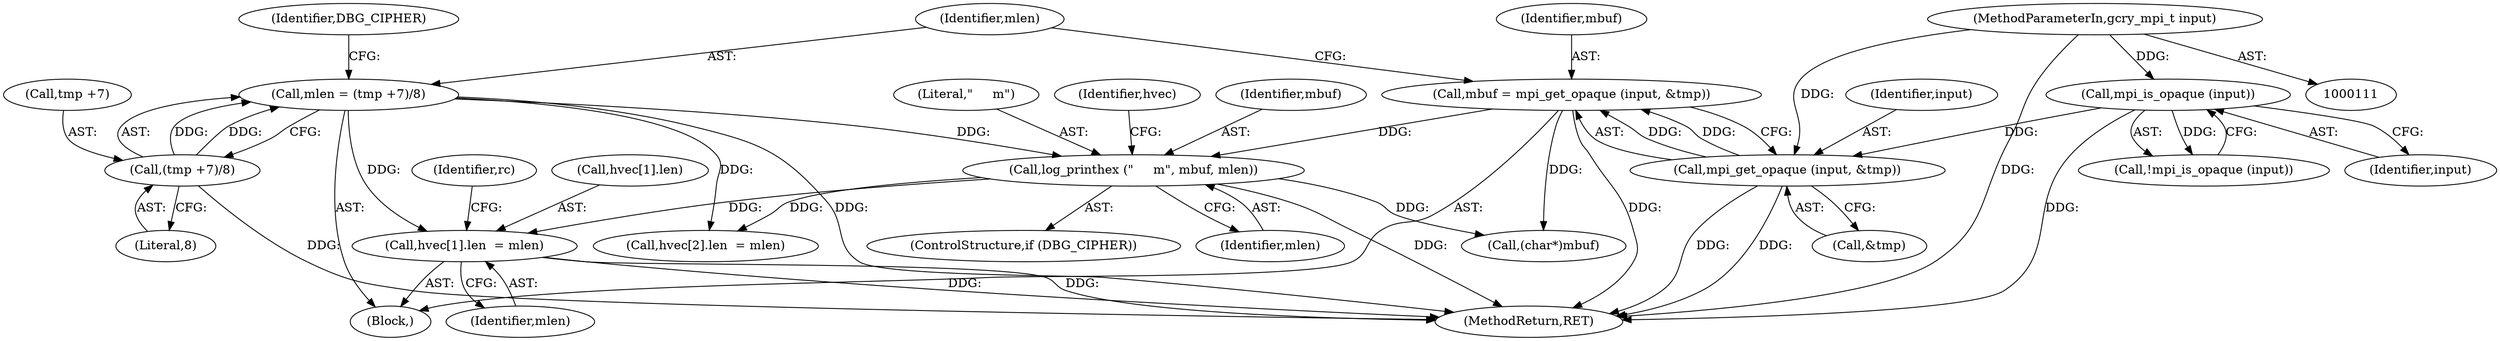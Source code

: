 digraph "0_gnupg_5a22de904a0a366ae79f03ff1e13a1232a89e26b@array" {
"1000366" [label="(Call,hvec[1].len  = mlen)"];
"1000323" [label="(Call,mlen = (tmp +7)/8)"];
"1000325" [label="(Call,(tmp +7)/8)"];
"1000332" [label="(Call,log_printhex (\"     m\", mbuf, mlen))"];
"1000317" [label="(Call,mbuf = mpi_get_opaque (input, &tmp))"];
"1000319" [label="(Call,mpi_get_opaque (input, &tmp))"];
"1000156" [label="(Call,mpi_is_opaque (input))"];
"1000112" [label="(MethodParameterIn,gcry_mpi_t input)"];
"1000155" [label="(Call,!mpi_is_opaque (input))"];
"1000339" [label="(Identifier,hvec)"];
"1000329" [label="(Literal,8)"];
"1000372" [label="(Identifier,mlen)"];
"1000496" [label="(Call,hvec[2].len  = mlen)"];
"1000335" [label="(Identifier,mlen)"];
"1000332" [label="(Call,log_printhex (\"     m\", mbuf, mlen))"];
"1000334" [label="(Identifier,mbuf)"];
"1000331" [label="(Identifier,DBG_CIPHER)"];
"1000318" [label="(Identifier,mbuf)"];
"1000157" [label="(Identifier,input)"];
"1000319" [label="(Call,mpi_get_opaque (input, &tmp))"];
"1000374" [label="(Identifier,rc)"];
"1000324" [label="(Identifier,mlen)"];
"1000323" [label="(Call,mlen = (tmp +7)/8)"];
"1000325" [label="(Call,(tmp +7)/8)"];
"1000367" [label="(Call,hvec[1].len)"];
"1000363" [label="(Call,(char*)mbuf)"];
"1000366" [label="(Call,hvec[1].len  = mlen)"];
"1000610" [label="(MethodReturn,RET)"];
"1000112" [label="(MethodParameterIn,gcry_mpi_t input)"];
"1000118" [label="(Block,)"];
"1000333" [label="(Literal,\"     m\")"];
"1000320" [label="(Identifier,input)"];
"1000156" [label="(Call,mpi_is_opaque (input))"];
"1000317" [label="(Call,mbuf = mpi_get_opaque (input, &tmp))"];
"1000321" [label="(Call,&tmp)"];
"1000330" [label="(ControlStructure,if (DBG_CIPHER))"];
"1000326" [label="(Call,tmp +7)"];
"1000366" -> "1000118"  [label="AST: "];
"1000366" -> "1000372"  [label="CFG: "];
"1000367" -> "1000366"  [label="AST: "];
"1000372" -> "1000366"  [label="AST: "];
"1000374" -> "1000366"  [label="CFG: "];
"1000366" -> "1000610"  [label="DDG: "];
"1000366" -> "1000610"  [label="DDG: "];
"1000323" -> "1000366"  [label="DDG: "];
"1000332" -> "1000366"  [label="DDG: "];
"1000323" -> "1000118"  [label="AST: "];
"1000323" -> "1000325"  [label="CFG: "];
"1000324" -> "1000323"  [label="AST: "];
"1000325" -> "1000323"  [label="AST: "];
"1000331" -> "1000323"  [label="CFG: "];
"1000323" -> "1000610"  [label="DDG: "];
"1000325" -> "1000323"  [label="DDG: "];
"1000325" -> "1000323"  [label="DDG: "];
"1000323" -> "1000332"  [label="DDG: "];
"1000323" -> "1000496"  [label="DDG: "];
"1000325" -> "1000329"  [label="CFG: "];
"1000326" -> "1000325"  [label="AST: "];
"1000329" -> "1000325"  [label="AST: "];
"1000325" -> "1000610"  [label="DDG: "];
"1000332" -> "1000330"  [label="AST: "];
"1000332" -> "1000335"  [label="CFG: "];
"1000333" -> "1000332"  [label="AST: "];
"1000334" -> "1000332"  [label="AST: "];
"1000335" -> "1000332"  [label="AST: "];
"1000339" -> "1000332"  [label="CFG: "];
"1000332" -> "1000610"  [label="DDG: "];
"1000317" -> "1000332"  [label="DDG: "];
"1000332" -> "1000363"  [label="DDG: "];
"1000332" -> "1000496"  [label="DDG: "];
"1000317" -> "1000118"  [label="AST: "];
"1000317" -> "1000319"  [label="CFG: "];
"1000318" -> "1000317"  [label="AST: "];
"1000319" -> "1000317"  [label="AST: "];
"1000324" -> "1000317"  [label="CFG: "];
"1000317" -> "1000610"  [label="DDG: "];
"1000319" -> "1000317"  [label="DDG: "];
"1000319" -> "1000317"  [label="DDG: "];
"1000317" -> "1000363"  [label="DDG: "];
"1000319" -> "1000321"  [label="CFG: "];
"1000320" -> "1000319"  [label="AST: "];
"1000321" -> "1000319"  [label="AST: "];
"1000319" -> "1000610"  [label="DDG: "];
"1000319" -> "1000610"  [label="DDG: "];
"1000156" -> "1000319"  [label="DDG: "];
"1000112" -> "1000319"  [label="DDG: "];
"1000156" -> "1000155"  [label="AST: "];
"1000156" -> "1000157"  [label="CFG: "];
"1000157" -> "1000156"  [label="AST: "];
"1000155" -> "1000156"  [label="CFG: "];
"1000156" -> "1000610"  [label="DDG: "];
"1000156" -> "1000155"  [label="DDG: "];
"1000112" -> "1000156"  [label="DDG: "];
"1000112" -> "1000111"  [label="AST: "];
"1000112" -> "1000610"  [label="DDG: "];
}
